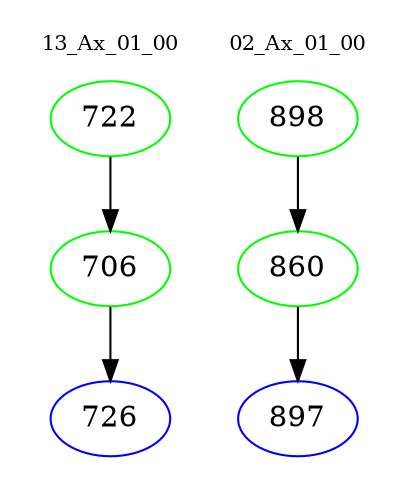 digraph{
subgraph cluster_0 {
color = white
label = "13_Ax_01_00";
fontsize=10;
T0_722 [label="722", color="green"]
T0_722 -> T0_706 [color="black"]
T0_706 [label="706", color="green"]
T0_706 -> T0_726 [color="black"]
T0_726 [label="726", color="blue"]
}
subgraph cluster_1 {
color = white
label = "02_Ax_01_00";
fontsize=10;
T1_898 [label="898", color="green"]
T1_898 -> T1_860 [color="black"]
T1_860 [label="860", color="green"]
T1_860 -> T1_897 [color="black"]
T1_897 [label="897", color="blue"]
}
}

